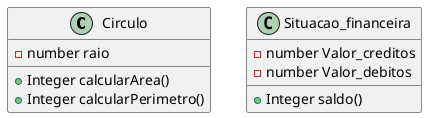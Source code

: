 @startuml active
    class Circulo {
        -number raio
        +Integer calcularArea()
        +Integer calcularPerimetro()
        
    }
    class Situacao_financeira {
        -number Valor_creditos
        -number Valor_debitos
        +Integer saldo()
    }
@enduml
